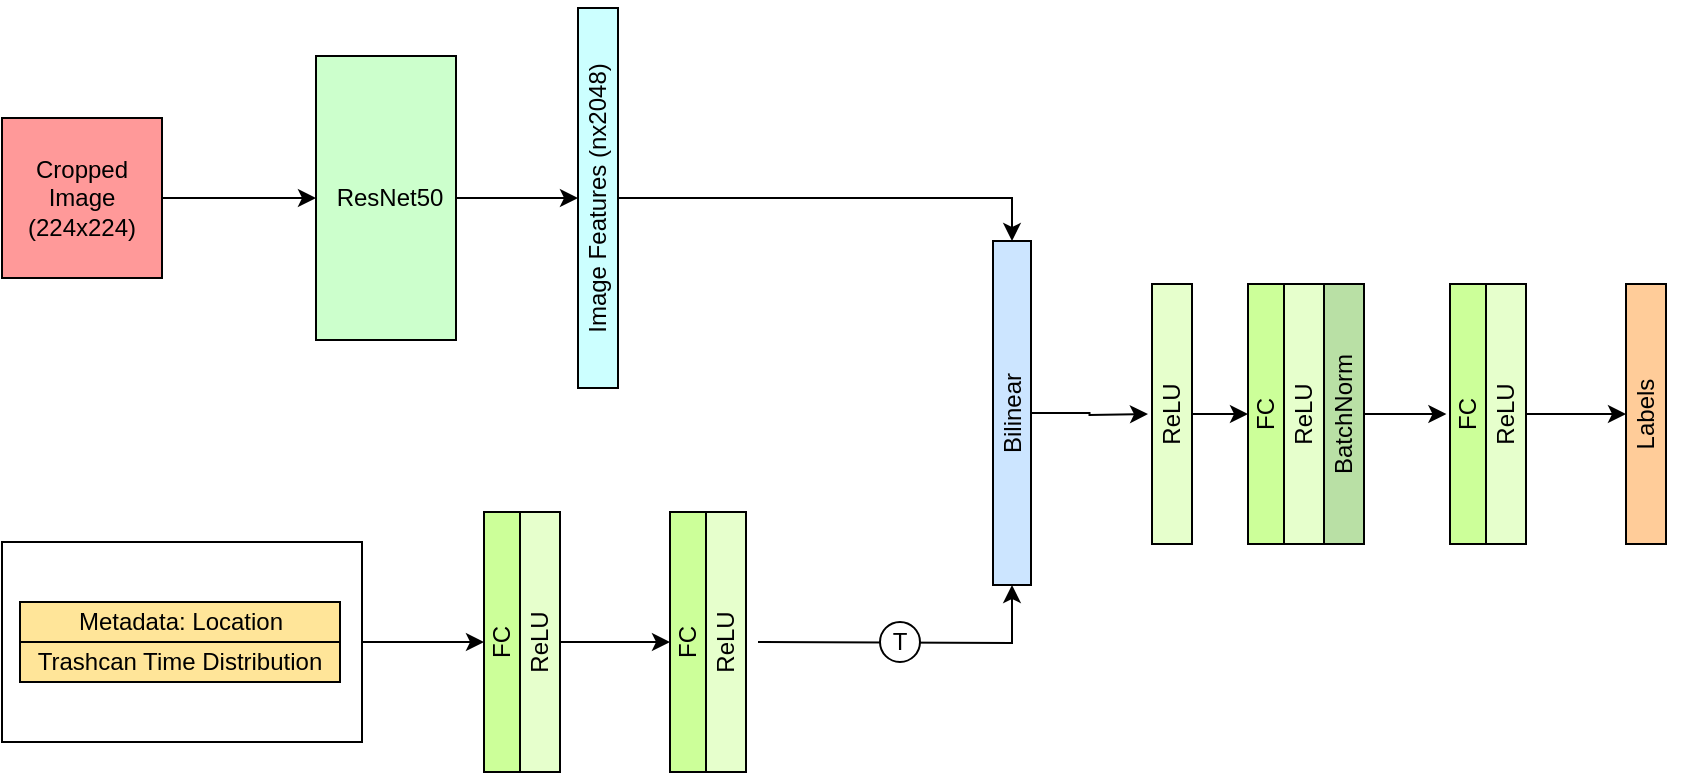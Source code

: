 <mxGraphModel grid="0" gridSize="10" guides="0" tooltips="1" connect="1" arrows="1" fold="1" page="0" pageScale="1" pageWidth="850" pageHeight="1100" background="#ffffff"><root><mxCell id="0"/><mxCell id="1" parent="0"/><mxCell id="11" value="" style="group" parent="1" vertex="1" connectable="0"><mxGeometry x="156" y="323" width="80" height="80" as="geometry"/></mxCell><mxCell id="9" value="" style="whiteSpace=wrap;html=1;aspect=fixed;fillColor=#FF9999;" parent="11" vertex="1"><mxGeometry width="80" height="80" as="geometry"/></mxCell><mxCell id="10" value="Cropped Image (224x224)" style="text;html=1;strokeColor=none;fillColor=none;align=center;verticalAlign=middle;whiteSpace=wrap;rounded=0;" parent="11" vertex="1"><mxGeometry x="5" y="20" width="70" height="40" as="geometry"/></mxCell><mxCell id="12" value="" style="group" parent="1" vertex="1" connectable="0"><mxGeometry x="290" y="292" width="120" height="142" as="geometry"/></mxCell><mxCell id="4" value="" style="rounded=0;whiteSpace=wrap;html=1;fillColor=#CCFFCC;" parent="12" vertex="1"><mxGeometry x="23" width="70" height="142" as="geometry"/></mxCell><mxCell id="5" value="ResNet50" style="text;html=1;strokeColor=none;fillColor=none;align=center;verticalAlign=middle;whiteSpace=wrap;rounded=0;" parent="12" vertex="1"><mxGeometry x="20" y="47.333" width="80" height="47.333" as="geometry"/></mxCell><mxCell id="6" style="edgeStyle=orthogonalEdgeStyle;rounded=0;html=1;exitX=0.5;exitY=0;entryX=0.5;entryY=0;jettySize=auto;orthogonalLoop=1;" parent="12" source="5" target="5" edge="1"><mxGeometry relative="1" as="geometry"/></mxCell><mxCell id="26" value="" style="group;rotation=-90;" parent="1" vertex="1" connectable="0"><mxGeometry x="348" y="356" width="201" height="17" as="geometry"/></mxCell><mxCell id="24" value="Image Features (nx2048)" style="rounded=0;whiteSpace=wrap;html=1;fillColor=#CCFFFF;rotation=-90;" parent="26" vertex="1"><mxGeometry x="11" y="-3" width="190" height="20" as="geometry"/></mxCell><mxCell id="32" value="" style="group" parent="1" vertex="1" connectable="0"><mxGeometry x="165" y="565" width="171" height="70" as="geometry"/></mxCell><mxCell id="31" value="" style="group" parent="32" vertex="1" connectable="0"><mxGeometry width="171" height="70" as="geometry"/></mxCell><mxCell id="17" value="" style="group" parent="31" vertex="1" connectable="0"><mxGeometry width="171" height="70" as="geometry"/></mxCell><mxCell id="14" value="" style="rounded=0;whiteSpace=wrap;html=1;fillColor=#FFE599;" parent="17" vertex="1"><mxGeometry width="160" height="20" as="geometry"/></mxCell><mxCell id="15" value="Metadata: Location" style="text;html=1;strokeColor=none;fillColor=none;align=center;verticalAlign=middle;whiteSpace=wrap;rounded=0;" parent="17" vertex="1"><mxGeometry x="3" width="155" height="20" as="geometry"/></mxCell><mxCell id="16" style="edgeStyle=orthogonalEdgeStyle;rounded=0;html=1;exitX=0.5;exitY=0;entryX=0.5;entryY=0;jettySize=auto;orthogonalLoop=1;" parent="17" source="15" target="15" edge="1"><mxGeometry relative="1" as="geometry"/></mxCell><mxCell id="28" value="" style="rounded=0;whiteSpace=wrap;html=1;fillColor=none;" parent="17" vertex="1"><mxGeometry x="-9" y="-30" width="180" height="100" as="geometry"/></mxCell><mxCell id="18" value="" style="rounded=0;whiteSpace=wrap;html=1;fillColor=#FFE599;" parent="31" vertex="1"><mxGeometry y="20" width="160" height="20" as="geometry"/></mxCell><mxCell id="19" value="Trashcan Time Distribution" style="text;html=1;strokeColor=none;fillColor=none;align=center;verticalAlign=middle;whiteSpace=wrap;rounded=0;" parent="31" vertex="1"><mxGeometry x="5" y="20" width="150" height="20" as="geometry"/></mxCell><mxCell id="145" style="edgeStyle=orthogonalEdgeStyle;rounded=0;html=1;exitX=0.5;exitY=1;entryX=0.5;entryY=0;jettySize=auto;orthogonalLoop=1;" parent="1" source="39" edge="1"><mxGeometry relative="1" as="geometry"><mxPoint x="729" y="471" as="targetPoint"/></mxGeometry></mxCell><mxCell id="39" value="Bilinear" style="rounded=0;whiteSpace=wrap;html=1;fillColor=#CCE5FF;rotation=-90;" parent="1" vertex="1"><mxGeometry x="575" y="461" width="172" height="19" as="geometry"/></mxCell><mxCell id="141" style="edgeStyle=orthogonalEdgeStyle;rounded=0;html=1;exitX=0.5;exitY=1;entryX=0.5;entryY=0;jettySize=auto;orthogonalLoop=1;" parent="1" source="87" target="139" edge="1"><mxGeometry relative="1" as="geometry"/></mxCell><mxCell id="87" value="ReLU" style="rounded=0;whiteSpace=wrap;html=1;fillColor=#E6FFCC;rotation=-90;" parent="1" vertex="1"><mxGeometry x="360" y="575" width="130" height="20" as="geometry"/></mxCell><mxCell id="98" value="FC" style="rounded=0;whiteSpace=wrap;html=1;fillColor=#CCFF99;rotation=-90;" parent="1" vertex="1"><mxGeometry x="341" y="576" width="130" height="18" as="geometry"/></mxCell><mxCell id="108" style="edgeStyle=orthogonalEdgeStyle;rounded=0;html=1;exitX=1;exitY=0.5;entryX=0;entryY=0.5;jettySize=auto;orthogonalLoop=1;" parent="1" source="9" target="4" edge="1"><mxGeometry relative="1" as="geometry"/></mxCell><mxCell id="109" style="edgeStyle=orthogonalEdgeStyle;rounded=0;html=1;exitX=1;exitY=0.5;entryX=0.5;entryY=0;jettySize=auto;orthogonalLoop=1;" parent="1" source="4" target="24" edge="1"><mxGeometry relative="1" as="geometry"/></mxCell><mxCell id="114" style="edgeStyle=orthogonalEdgeStyle;rounded=0;html=1;exitX=1;exitY=0.5;entryX=0.5;entryY=0;jettySize=auto;orthogonalLoop=1;" parent="1" source="28" target="98" edge="1"><mxGeometry relative="1" as="geometry"/></mxCell><mxCell id="123" style="edgeStyle=orthogonalEdgeStyle;rounded=0;html=1;exitX=1;exitY=0.5;entryX=0;entryY=0.5;jettySize=auto;orthogonalLoop=1;" parent="1" target="39" edge="1"><mxGeometry relative="1" as="geometry"><mxPoint x="534" y="585" as="sourcePoint"/></mxGeometry></mxCell><mxCell id="124" style="edgeStyle=orthogonalEdgeStyle;rounded=0;html=1;exitX=0.5;exitY=1;entryX=1;entryY=0.5;jettySize=auto;orthogonalLoop=1;" parent="1" source="24" target="39" edge="1"><mxGeometry relative="1" as="geometry"/></mxCell><mxCell id="43" value="T" style="ellipse;whiteSpace=wrap;html=1;aspect=fixed;fillColor=#ffffff;" parent="1" vertex="1"><mxGeometry x="595" y="575" width="20" height="20" as="geometry"/></mxCell><mxCell id="46" style="edgeStyle=orthogonalEdgeStyle;rounded=0;html=1;exitX=1;exitY=1;entryX=1;entryY=1;jettySize=auto;orthogonalLoop=1;fontSize=14;" parent="1" source="43" target="43" edge="1"><mxGeometry relative="1" as="geometry"/></mxCell><mxCell id="139" value="FC" style="rounded=0;whiteSpace=wrap;html=1;fillColor=#CCFF99;rotation=-90;" parent="1" vertex="1"><mxGeometry x="434" y="576" width="130" height="18" as="geometry"/></mxCell><mxCell id="140" value="ReLU" style="rounded=0;whiteSpace=wrap;html=1;fillColor=#E6FFCC;rotation=-90;" parent="1" vertex="1"><mxGeometry x="453" y="575" width="130" height="20" as="geometry"/></mxCell><mxCell id="150" style="edgeStyle=orthogonalEdgeStyle;rounded=0;html=1;exitX=0.5;exitY=1;entryX=0.5;entryY=0;jettySize=auto;orthogonalLoop=1;" parent="1" source="143" target="147" edge="1"><mxGeometry relative="1" as="geometry"/></mxCell><mxCell id="143" value="ReLU" style="rounded=0;whiteSpace=wrap;html=1;fillColor=#E6FFCC;rotation=-90;" parent="1" vertex="1"><mxGeometry x="676" y="461" width="130" height="20" as="geometry"/></mxCell><mxCell id="153" style="edgeStyle=orthogonalEdgeStyle;rounded=0;html=1;exitX=0.5;exitY=1;jettySize=auto;orthogonalLoop=1;" parent="1" source="146" edge="1"><mxGeometry relative="1" as="geometry"><mxPoint x="878.203" y="471" as="targetPoint"/></mxGeometry></mxCell><mxCell id="146" value="BatchNorm" style="rounded=0;whiteSpace=wrap;html=1;fillColor=#B9E0A5;rotation=-90;" parent="1" vertex="1"><mxGeometry x="762" y="461" width="130" height="20" as="geometry"/></mxCell><mxCell id="147" value="FC" style="rounded=0;whiteSpace=wrap;html=1;fillColor=#CCFF99;rotation=-90;" parent="1" vertex="1"><mxGeometry x="723" y="462" width="130" height="18" as="geometry"/></mxCell><mxCell id="148" value="ReLU" style="rounded=0;whiteSpace=wrap;html=1;fillColor=#E6FFCC;rotation=-90;" parent="1" vertex="1"><mxGeometry x="742" y="461" width="130" height="20" as="geometry"/></mxCell><mxCell id="155" style="edgeStyle=orthogonalEdgeStyle;rounded=0;html=1;exitX=0.5;exitY=1;entryX=0.5;entryY=0;jettySize=auto;orthogonalLoop=1;" parent="1" source="151" target="154" edge="1"><mxGeometry relative="1" as="geometry"/></mxCell><mxCell id="151" value="ReLU" style="rounded=0;whiteSpace=wrap;html=1;fillColor=#E6FFCC;rotation=-90;" parent="1" vertex="1"><mxGeometry x="843" y="461" width="130" height="20" as="geometry"/></mxCell><mxCell id="152" value="FC" style="rounded=0;whiteSpace=wrap;html=1;fillColor=#CCFF99;rotation=-90;" parent="1" vertex="1"><mxGeometry x="824" y="462" width="130" height="18" as="geometry"/></mxCell><mxCell id="154" value="Labels" style="rounded=0;whiteSpace=wrap;html=1;fillColor=#FFCC99;rotation=-90;" parent="1" vertex="1"><mxGeometry x="913" y="461" width="130" height="20" as="geometry"/></mxCell><mxCell id="156" style="edgeStyle=orthogonalEdgeStyle;rounded=0;html=1;exitX=0.25;exitY=1;entryX=0.25;entryY=1;jettySize=auto;orthogonalLoop=1;" parent="1" source="154" target="154" edge="1"><mxGeometry relative="1" as="geometry"/></mxCell></root></mxGraphModel>